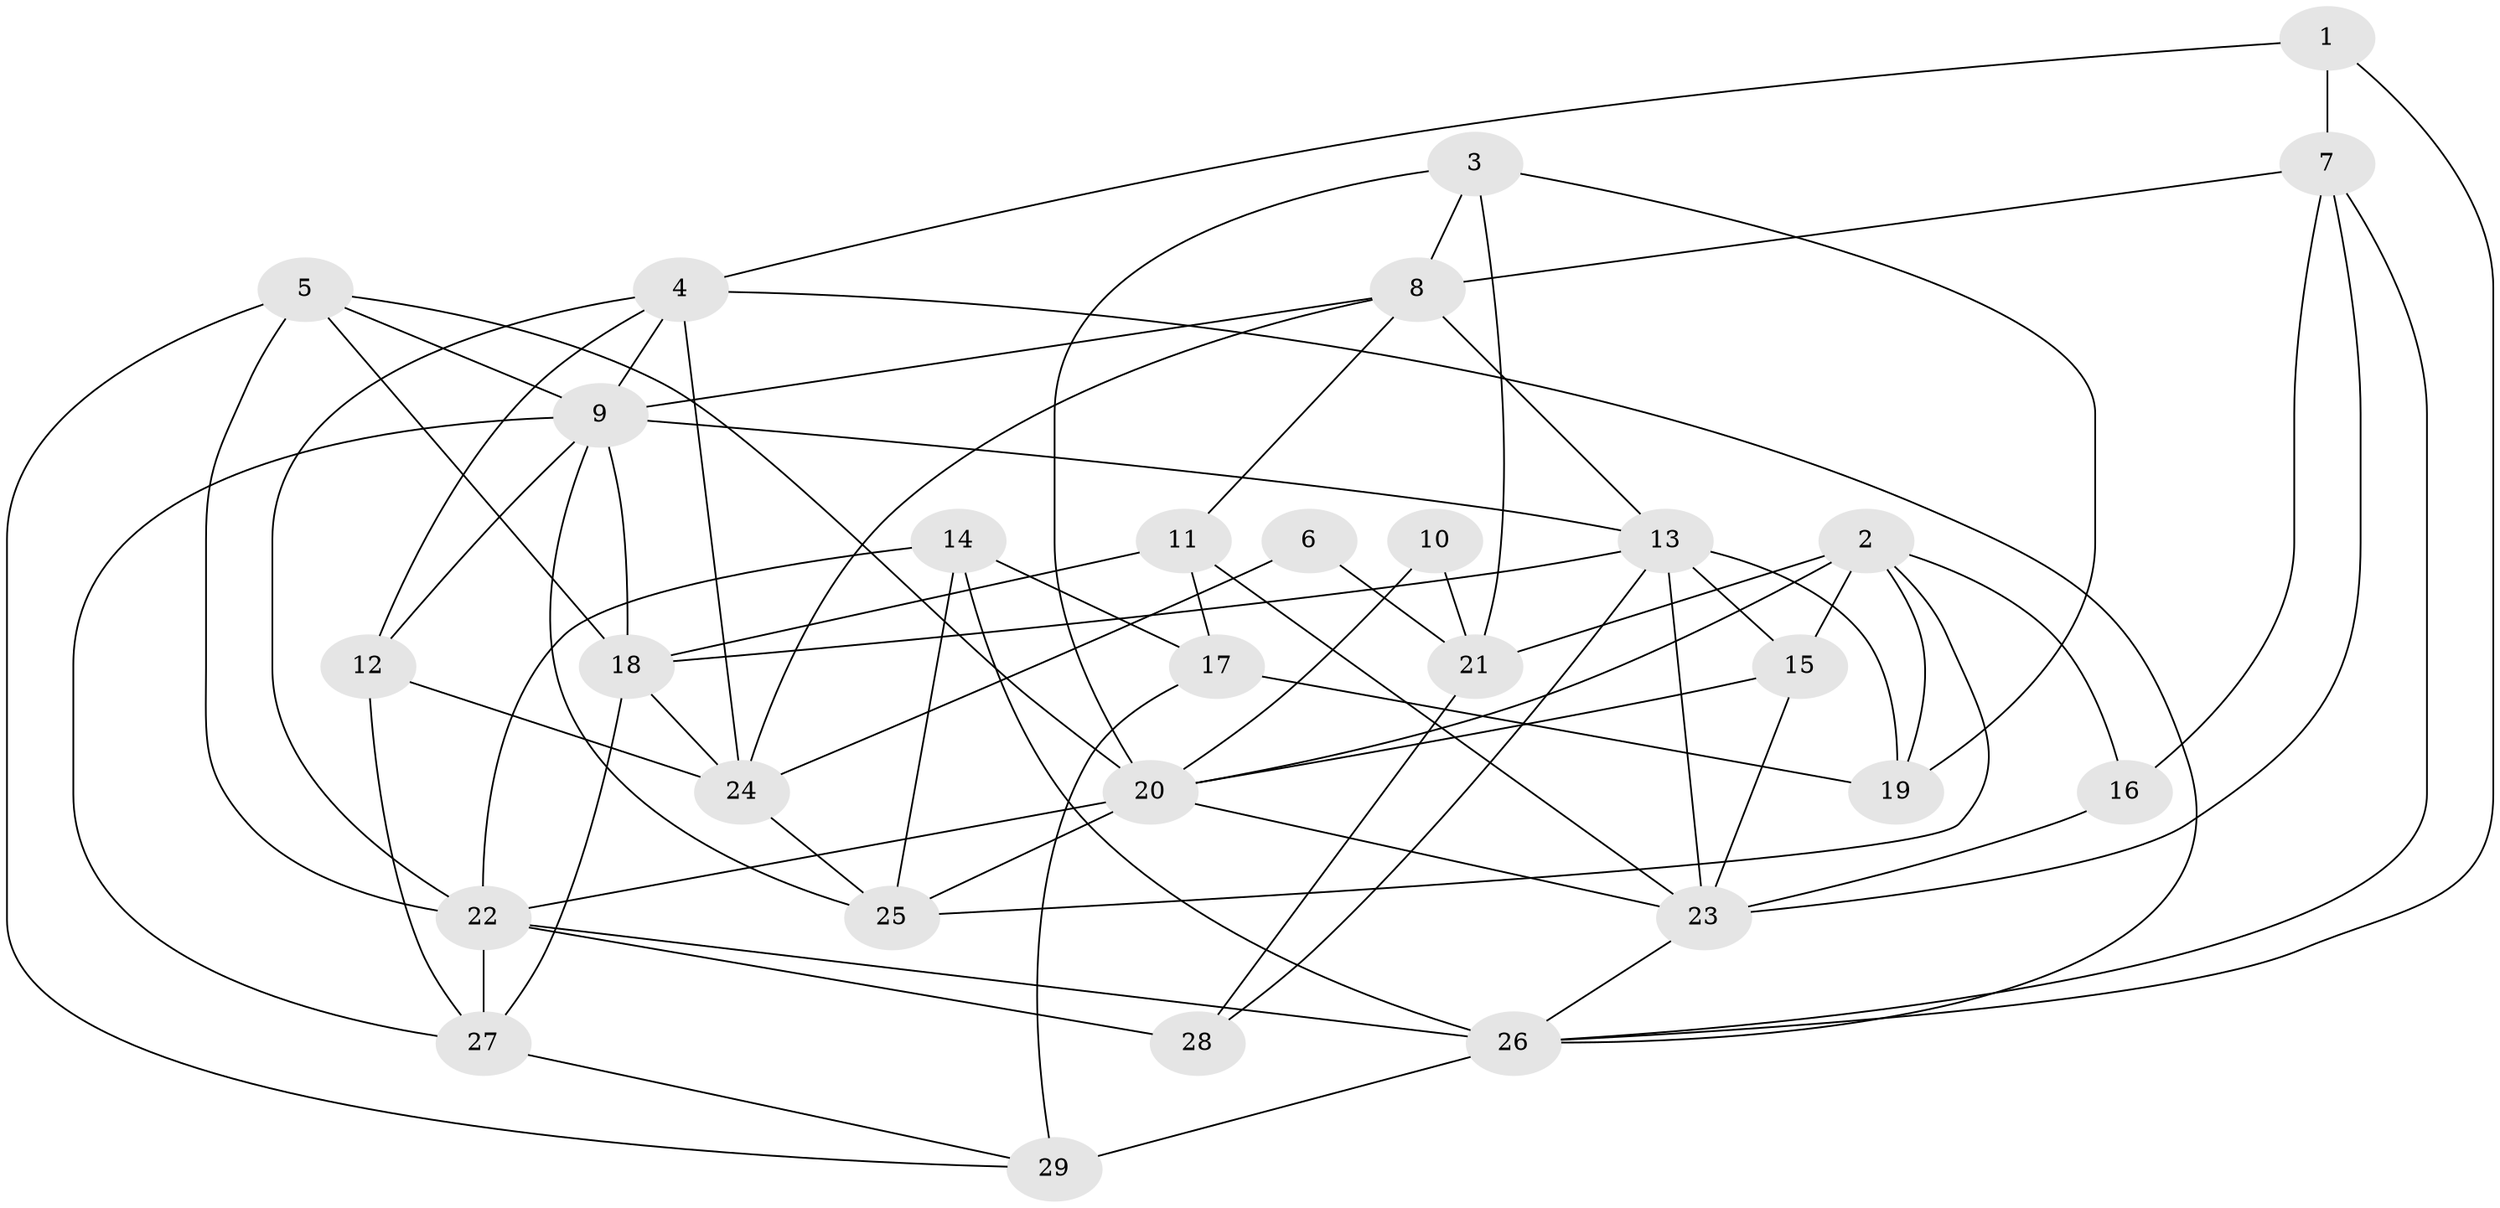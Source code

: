 // original degree distribution, {2: 0.16981132075471697, 3: 0.24528301886792453, 4: 0.20754716981132076, 6: 0.11320754716981132, 5: 0.22641509433962265, 7: 0.018867924528301886, 8: 0.018867924528301886}
// Generated by graph-tools (version 1.1) at 2025/50/03/09/25 03:50:14]
// undirected, 29 vertices, 72 edges
graph export_dot {
graph [start="1"]
  node [color=gray90,style=filled];
  1;
  2;
  3;
  4;
  5;
  6;
  7;
  8;
  9;
  10;
  11;
  12;
  13;
  14;
  15;
  16;
  17;
  18;
  19;
  20;
  21;
  22;
  23;
  24;
  25;
  26;
  27;
  28;
  29;
  1 -- 4 [weight=1.0];
  1 -- 7 [weight=1.0];
  1 -- 26 [weight=1.0];
  2 -- 15 [weight=1.0];
  2 -- 16 [weight=1.0];
  2 -- 19 [weight=1.0];
  2 -- 20 [weight=1.0];
  2 -- 21 [weight=2.0];
  2 -- 25 [weight=2.0];
  3 -- 8 [weight=1.0];
  3 -- 19 [weight=1.0];
  3 -- 20 [weight=1.0];
  3 -- 21 [weight=1.0];
  4 -- 9 [weight=1.0];
  4 -- 12 [weight=1.0];
  4 -- 22 [weight=1.0];
  4 -- 24 [weight=1.0];
  4 -- 26 [weight=1.0];
  5 -- 9 [weight=1.0];
  5 -- 18 [weight=1.0];
  5 -- 20 [weight=1.0];
  5 -- 22 [weight=2.0];
  5 -- 29 [weight=1.0];
  6 -- 21 [weight=1.0];
  6 -- 24 [weight=1.0];
  7 -- 8 [weight=1.0];
  7 -- 16 [weight=1.0];
  7 -- 23 [weight=1.0];
  7 -- 26 [weight=1.0];
  8 -- 9 [weight=1.0];
  8 -- 11 [weight=1.0];
  8 -- 13 [weight=1.0];
  8 -- 24 [weight=1.0];
  9 -- 12 [weight=1.0];
  9 -- 13 [weight=1.0];
  9 -- 18 [weight=1.0];
  9 -- 25 [weight=1.0];
  9 -- 27 [weight=1.0];
  10 -- 20 [weight=1.0];
  10 -- 21 [weight=1.0];
  11 -- 17 [weight=1.0];
  11 -- 18 [weight=1.0];
  11 -- 23 [weight=1.0];
  12 -- 24 [weight=1.0];
  12 -- 27 [weight=1.0];
  13 -- 15 [weight=1.0];
  13 -- 18 [weight=1.0];
  13 -- 19 [weight=2.0];
  13 -- 23 [weight=1.0];
  13 -- 28 [weight=1.0];
  14 -- 17 [weight=1.0];
  14 -- 22 [weight=1.0];
  14 -- 25 [weight=1.0];
  14 -- 26 [weight=2.0];
  15 -- 20 [weight=1.0];
  15 -- 23 [weight=1.0];
  16 -- 23 [weight=2.0];
  17 -- 19 [weight=1.0];
  17 -- 29 [weight=1.0];
  18 -- 24 [weight=1.0];
  18 -- 27 [weight=1.0];
  20 -- 22 [weight=1.0];
  20 -- 23 [weight=1.0];
  20 -- 25 [weight=1.0];
  21 -- 28 [weight=1.0];
  22 -- 26 [weight=1.0];
  22 -- 27 [weight=1.0];
  22 -- 28 [weight=2.0];
  23 -- 26 [weight=2.0];
  24 -- 25 [weight=1.0];
  26 -- 29 [weight=2.0];
  27 -- 29 [weight=1.0];
}
